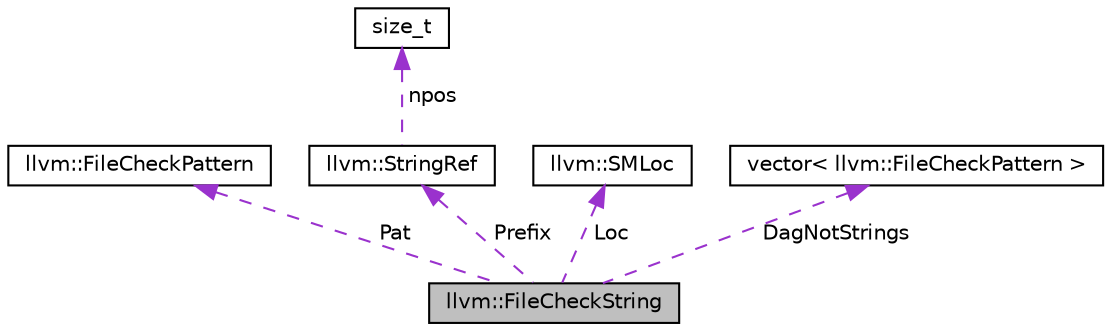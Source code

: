 digraph "llvm::FileCheckString"
{
 // LATEX_PDF_SIZE
  bgcolor="transparent";
  edge [fontname="Helvetica",fontsize="10",labelfontname="Helvetica",labelfontsize="10"];
  node [fontname="Helvetica",fontsize="10",shape="box"];
  Node1 [label="llvm::FileCheckString",height=0.2,width=0.4,color="black", fillcolor="grey75", style="filled", fontcolor="black",tooltip="A check that we found in the input file."];
  Node2 -> Node1 [dir="back",color="darkorchid3",fontsize="10",style="dashed",label=" Pat" ,fontname="Helvetica"];
  Node2 [label="llvm::FileCheckPattern",height=0.2,width=0.4,color="black",URL="$classllvm_1_1FileCheckPattern.html",tooltip=" "];
  Node3 -> Node1 [dir="back",color="darkorchid3",fontsize="10",style="dashed",label=" Prefix" ,fontname="Helvetica"];
  Node3 [label="llvm::StringRef",height=0.2,width=0.4,color="black",URL="$classllvm_1_1StringRef.html",tooltip="StringRef - Represent a constant reference to a string, i.e."];
  Node4 -> Node3 [dir="back",color="darkorchid3",fontsize="10",style="dashed",label=" npos" ,fontname="Helvetica"];
  Node4 [label="size_t",height=0.2,width=0.4,color="black",URL="$classsize__t.html",tooltip=" "];
  Node5 -> Node1 [dir="back",color="darkorchid3",fontsize="10",style="dashed",label=" Loc" ,fontname="Helvetica"];
  Node5 [label="llvm::SMLoc",height=0.2,width=0.4,color="black",URL="$classllvm_1_1SMLoc.html",tooltip="Represents a location in source code."];
  Node6 -> Node1 [dir="back",color="darkorchid3",fontsize="10",style="dashed",label=" DagNotStrings" ,fontname="Helvetica"];
  Node6 [label="vector\< llvm::FileCheckPattern \>",height=0.2,width=0.4,color="black",tooltip=" "];
}
